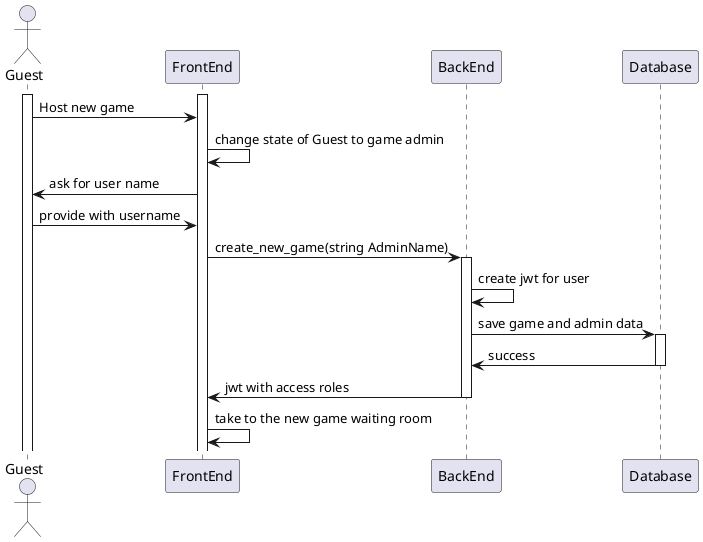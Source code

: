 @@startuml

actor Guest

Activate Guest
Activate FrontEnd

Guest ->  FrontEnd : Host new game
FrontEnd -> FrontEnd : change state of Guest to game admin
FrontEnd -> Guest : ask for user name
Guest ->  FrontEnd : provide with username

FrontEnd -> BackEnd : create_new_game(string AdminName)
Activate BackEnd

BackEnd -> BackEnd : create jwt for user

BackEnd -> Database : save game and admin data
Activate Database

Database -> BackEnd : success
Deactivate Database

BackEnd -> FrontEnd : jwt with access roles
Deactivate BackEnd

FrontEnd -> FrontEnd : take to the new game waiting room



@@enduml